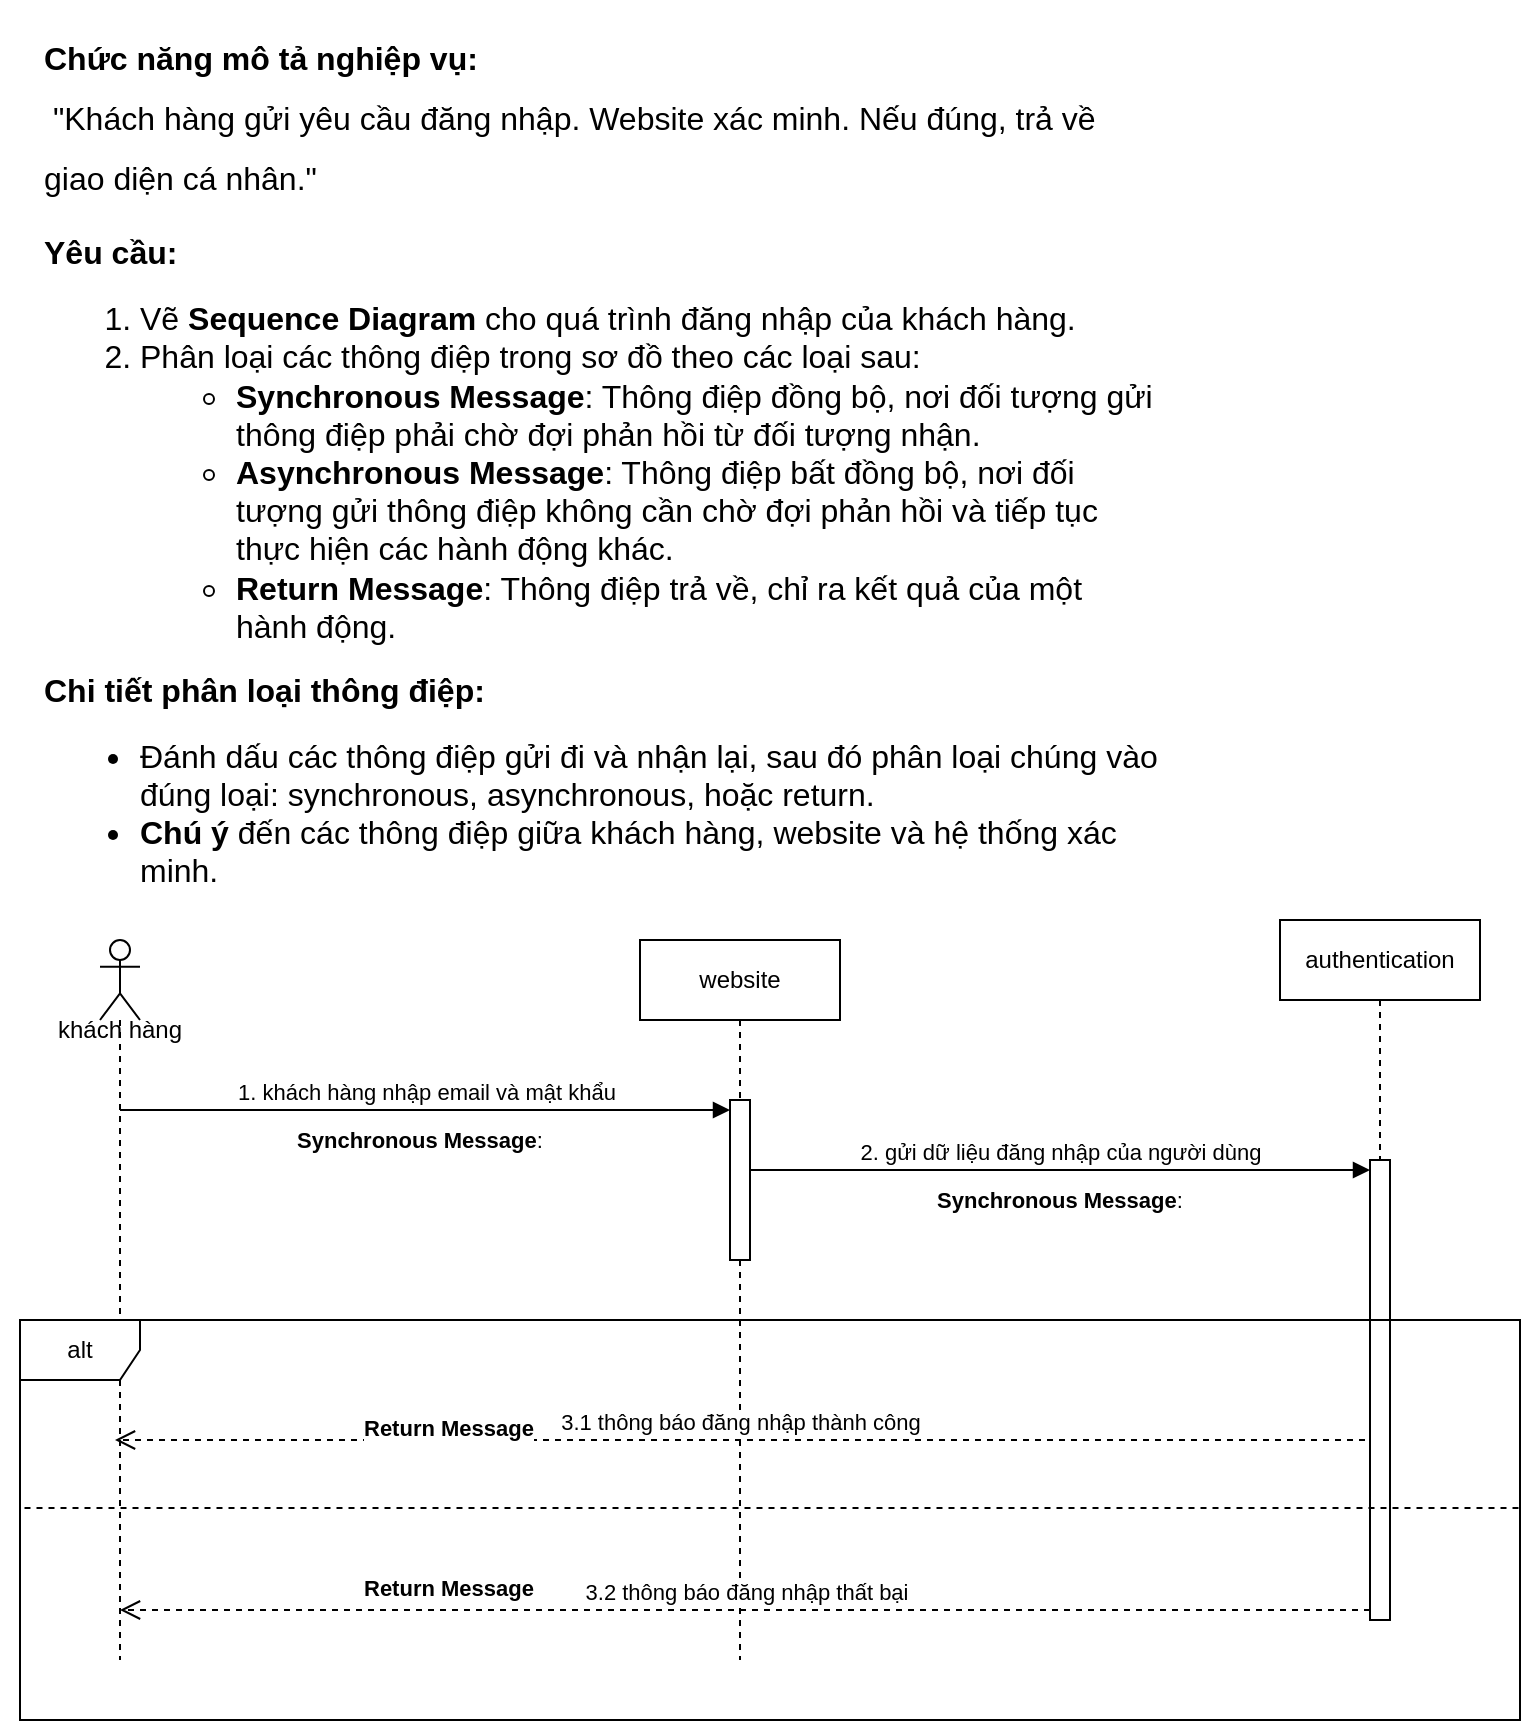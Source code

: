 <mxfile version="28.2.8">
  <diagram name="Page-1" id="iRUFGKuxpseCHY59jAt8">
    <mxGraphModel dx="1616" dy="1305" grid="1" gridSize="10" guides="1" tooltips="1" connect="1" arrows="1" fold="1" page="0" pageScale="1" pageWidth="850" pageHeight="1100" math="0" shadow="0">
      <root>
        <mxCell id="0" />
        <mxCell id="1" parent="0" />
        <mxCell id="ph3b_r3kZmQ6eec2h-Ne-1" value="&lt;p dir=&quot;ltr&quot; style=&quot;box-sizing: border-box; margin: 6pt 0px; padding: 0px; color: rgb(0, 0, 0); font-family: SFProDisplay; font-size: 16px; font-style: normal; font-variant-ligatures: normal; font-variant-caps: normal; font-weight: 400; letter-spacing: normal; orphans: 2; text-align: start; text-indent: 0px; text-transform: none; widows: 2; word-spacing: 0px; -webkit-text-stroke-width: 0px; white-space: normal; background-color: rgb(255, 255, 255); text-decoration-thickness: initial; text-decoration-style: initial; text-decoration-color: initial; line-height: 1.8;&quot;&gt;&lt;span style=&quot;box-sizing: border-box; margin: 0px; padding: 0px; background-color: transparent; color: rgb(0, 0, 0); font-family: Arial, sans-serif; font-size: 12pt;&quot;&gt;&lt;span style=&quot;box-sizing: border-box; margin: 0px; padding: 0px; font-style: normal; font-variant: normal; text-decoration: none; vertical-align: baseline; white-space: pre-wrap;&quot;&gt;&lt;strong style=&quot;box-sizing: border-box; margin: 0px; padding: 0px; font-weight: bolder;&quot;&gt;Chức năng mô tả nghiệp vụ:&lt;/strong&gt;&lt;/span&gt;&lt;/span&gt;&lt;br style=&quot;box-sizing: border-box; margin: 0px; padding: 0px;&quot;&gt;&lt;span style=&quot;box-sizing: border-box; margin: 0px; padding: 0px; background-color: transparent; color: rgb(0, 0, 0); font-family: Arial, sans-serif; font-size: 12pt;&quot;&gt;&lt;span style=&quot;box-sizing: border-box; margin: 0px; padding: 0px; font-style: normal; font-variant: normal; font-weight: 400; text-decoration: none; vertical-align: baseline; white-space: pre-wrap;&quot;&gt; &quot;Khách hàng gửi yêu cầu đăng nhập. Website xác minh. Nếu đúng, trả về giao diện cá nhân.&quot;&lt;/span&gt;&lt;/span&gt;&lt;/p&gt;&lt;p dir=&quot;ltr&quot; style=&quot;box-sizing: border-box; margin: 6pt 0px; padding: 0px; color: rgb(0, 0, 0); font-family: SFProDisplay; font-size: 16px; font-style: normal; font-variant-ligatures: normal; font-variant-caps: normal; font-weight: 400; letter-spacing: normal; orphans: 2; text-align: start; text-indent: 0px; text-transform: none; widows: 2; word-spacing: 0px; -webkit-text-stroke-width: 0px; white-space: normal; background-color: rgb(255, 255, 255); text-decoration-thickness: initial; text-decoration-style: initial; text-decoration-color: initial; line-height: 1.8;&quot;&gt;&lt;span style=&quot;box-sizing: border-box; margin: 0px; padding: 0px; background-color: transparent; color: rgb(0, 0, 0); font-family: Arial, sans-serif; font-size: 12pt;&quot;&gt;&lt;span style=&quot;box-sizing: border-box; margin: 0px; padding: 0px; font-style: normal; font-variant: normal; text-decoration: none; vertical-align: baseline; white-space: pre-wrap;&quot;&gt;&lt;strong style=&quot;box-sizing: border-box; margin: 0px; padding: 0px; font-weight: bolder;&quot;&gt;Yêu cầu:&lt;/strong&gt;&lt;/span&gt;&lt;/span&gt;&lt;/p&gt;&lt;ol style=&quot;box-sizing: border-box; margin: 0px; padding: 0px 0px 0px 2rem; color: rgb(33, 37, 41); font-family: SFProDisplay; font-size: 16px; font-style: normal; font-variant-ligatures: normal; font-variant-caps: normal; font-weight: 400; letter-spacing: normal; orphans: 2; text-align: start; text-indent: 0px; text-transform: none; widows: 2; word-spacing: 0px; -webkit-text-stroke-width: 0px; white-space: normal; background-color: rgb(255, 255, 255); text-decoration-thickness: initial; text-decoration-style: initial; text-decoration-color: initial; padding-inline-start: 48px;&quot;&gt;&lt;li dir=&quot;ltr&quot; aria-level=&quot;1&quot; style=&quot;box-sizing: border-box; margin: 0px; padding: 0px; background-color: transparent; color: rgb(0, 0, 0); font-family: Arial, sans-serif; font-size: 12pt; font-style: normal; font-variant: normal; font-weight: 400; list-style-type: decimal; text-decoration: none; vertical-align: baseline; white-space: pre;&quot;&gt;&lt;span style=&quot;box-sizing: border-box; margin: 0px; padding: 0px; background-color: transparent; color: rgb(0, 0, 0); font-family: Arial, sans-serif; font-size: 12pt;&quot;&gt;&lt;span style=&quot;box-sizing: border-box; margin: 0px; padding: 0px; font-style: normal; font-variant: normal; font-weight: 400; text-decoration: none; vertical-align: baseline; white-space: pre-wrap;&quot;&gt;Vẽ&amp;nbsp;&lt;/span&gt;&lt;span style=&quot;box-sizing: border-box; margin: 0px; padding: 0px; font-style: normal; font-variant: normal; text-decoration: none; vertical-align: baseline; white-space: pre-wrap;&quot;&gt;&lt;strong style=&quot;box-sizing: border-box; margin: 0px; padding: 0px; font-weight: bolder;&quot;&gt;Sequence Diagram&lt;/strong&gt;&lt;/span&gt;&lt;span style=&quot;box-sizing: border-box; margin: 0px; padding: 0px; font-style: normal; font-variant: normal; font-weight: 400; text-decoration: none; vertical-align: baseline; white-space: pre-wrap;&quot;&gt; cho quá trình đăng nhập của khách hàng.&lt;/span&gt;&lt;/span&gt;&lt;/li&gt;&lt;li dir=&quot;ltr&quot; aria-level=&quot;1&quot; style=&quot;box-sizing: border-box; margin: 0px; padding: 0px; background-color: transparent; color: rgb(0, 0, 0); font-family: Arial, sans-serif; font-size: 12pt; font-style: normal; font-variant: normal; font-weight: 400; list-style-type: decimal; text-decoration: none; vertical-align: baseline; white-space: pre;&quot;&gt;&lt;span style=&quot;box-sizing: border-box; margin: 0px; padding: 0px; background-color: transparent; color: rgb(0, 0, 0); font-family: Arial, sans-serif; font-size: 12pt;&quot;&gt;&lt;span style=&quot;box-sizing: border-box; margin: 0px; padding: 0px; font-style: normal; font-variant: normal; font-weight: 400; text-decoration: none; vertical-align: baseline; white-space: pre-wrap;&quot;&gt;Phân loại các thông điệp trong sơ đồ theo các loại sau:&lt;/span&gt;&lt;/span&gt;&lt;ul style=&quot;box-sizing: border-box; margin: 0px; padding: 0px 0px 0px 2rem; list-style: circle; padding-inline-start: 48px;&quot;&gt;&lt;li dir=&quot;ltr&quot; aria-level=&quot;2&quot; style=&quot;box-sizing: border-box; margin: 0px; padding: 0px; background-color: transparent; color: rgb(0, 0, 0); font-family: Arial, sans-serif; font-size: 12pt; font-style: normal; font-variant: normal; font-weight: 400; list-style-type: circle; text-decoration: none; vertical-align: baseline; white-space: pre;&quot;&gt;&lt;span style=&quot;box-sizing: border-box; margin: 0px; padding: 0px; background-color: transparent; color: rgb(0, 0, 0); font-family: Arial, sans-serif; font-size: 12pt;&quot;&gt;&lt;span style=&quot;box-sizing: border-box; margin: 0px; padding: 0px; font-style: normal; font-variant: normal; text-decoration: none; vertical-align: baseline; white-space: pre-wrap;&quot;&gt;&lt;strong style=&quot;box-sizing: border-box; margin: 0px; padding: 0px; font-weight: bolder;&quot;&gt;Synchronous Message&lt;/strong&gt;&lt;/span&gt;&lt;span style=&quot;box-sizing: border-box; margin: 0px; padding: 0px; font-style: normal; font-variant: normal; font-weight: 400; text-decoration: none; vertical-align: baseline; white-space: pre-wrap;&quot;&gt;: Thông điệp đồng bộ, nơi đối tượng gửi thông điệp phải chờ đợi phản hồi từ đối tượng nhận.&lt;/span&gt;&lt;/span&gt;&lt;/li&gt;&lt;li dir=&quot;ltr&quot; aria-level=&quot;2&quot; style=&quot;box-sizing: border-box; margin: 0px; padding: 0px; background-color: transparent; color: rgb(0, 0, 0); font-family: Arial, sans-serif; font-size: 12pt; font-style: normal; font-variant: normal; font-weight: 400; list-style-type: circle; text-decoration: none; vertical-align: baseline; white-space: pre;&quot;&gt;&lt;span style=&quot;box-sizing: border-box; margin: 0px; padding: 0px; background-color: transparent; color: rgb(0, 0, 0); font-family: Arial, sans-serif; font-size: 12pt;&quot;&gt;&lt;span style=&quot;box-sizing: border-box; margin: 0px; padding: 0px; font-style: normal; font-variant: normal; text-decoration: none; vertical-align: baseline; white-space: pre-wrap;&quot;&gt;&lt;strong style=&quot;box-sizing: border-box; margin: 0px; padding: 0px; font-weight: bolder;&quot;&gt;Asynchronous Message&lt;/strong&gt;&lt;/span&gt;&lt;span style=&quot;box-sizing: border-box; margin: 0px; padding: 0px; font-style: normal; font-variant: normal; font-weight: 400; text-decoration: none; vertical-align: baseline; white-space: pre-wrap;&quot;&gt;: Thông điệp bất đồng bộ, nơi đối tượng gửi thông điệp không cần chờ đợi phản hồi và tiếp tục thực hiện các hành động khác.&lt;/span&gt;&lt;/span&gt;&lt;/li&gt;&lt;li dir=&quot;ltr&quot; aria-level=&quot;2&quot; style=&quot;box-sizing: border-box; margin: 0px; padding: 0px; background-color: transparent; color: rgb(0, 0, 0); font-family: Arial, sans-serif; font-size: 12pt; font-style: normal; font-variant: normal; font-weight: 400; list-style-type: circle; text-decoration: none; vertical-align: baseline; white-space: pre;&quot;&gt;&lt;span style=&quot;box-sizing: border-box; margin: 0px; padding: 0px; background-color: transparent; color: rgb(0, 0, 0); font-family: Arial, sans-serif; font-size: 12pt;&quot;&gt;&lt;span style=&quot;box-sizing: border-box; margin: 0px; padding: 0px; font-style: normal; font-variant: normal; text-decoration: none; vertical-align: baseline; white-space: pre-wrap;&quot;&gt;&lt;strong style=&quot;box-sizing: border-box; margin: 0px; padding: 0px; font-weight: bolder;&quot;&gt;Return Message&lt;/strong&gt;&lt;/span&gt;&lt;span style=&quot;box-sizing: border-box; margin: 0px; padding: 0px; font-style: normal; font-variant: normal; font-weight: 400; text-decoration: none; vertical-align: baseline; white-space: pre-wrap;&quot;&gt;: Thông điệp trả về, chỉ ra kết quả của một hành động.&lt;/span&gt;&lt;/span&gt;&lt;/li&gt;&lt;/ul&gt;&lt;/li&gt;&lt;/ol&gt;&lt;p dir=&quot;ltr&quot; style=&quot;box-sizing: border-box; margin: 6pt 0px; padding: 0px; color: rgb(0, 0, 0); font-family: SFProDisplay; font-size: 16px; font-style: normal; font-variant-ligatures: normal; font-variant-caps: normal; font-weight: 400; letter-spacing: normal; orphans: 2; text-align: start; text-indent: 0px; text-transform: none; widows: 2; word-spacing: 0px; -webkit-text-stroke-width: 0px; white-space: normal; background-color: rgb(255, 255, 255); text-decoration-thickness: initial; text-decoration-style: initial; text-decoration-color: initial; line-height: 1.8;&quot;&gt;&lt;span style=&quot;box-sizing: border-box; margin: 0px; padding: 0px; background-color: transparent; color: rgb(0, 0, 0); font-family: Arial, sans-serif; font-size: 12pt;&quot;&gt;&lt;span style=&quot;box-sizing: border-box; margin: 0px; padding: 0px; font-style: normal; font-variant: normal; text-decoration: none; vertical-align: baseline; white-space: pre-wrap;&quot;&gt;&lt;strong style=&quot;box-sizing: border-box; margin: 0px; padding: 0px; font-weight: bolder;&quot;&gt;Chi tiết phân loại thông điệp:&lt;/strong&gt;&lt;/span&gt;&lt;/span&gt;&lt;/p&gt;&lt;ul style=&quot;box-sizing: border-box; margin: 0px; padding: 0px 0px 0px 2rem; list-style: circle; color: rgb(33, 37, 41); font-family: SFProDisplay; font-size: 16px; font-style: normal; font-variant-ligatures: normal; font-variant-caps: normal; font-weight: 400; letter-spacing: normal; orphans: 2; text-align: start; text-indent: 0px; text-transform: none; widows: 2; word-spacing: 0px; -webkit-text-stroke-width: 0px; white-space: normal; background-color: rgb(255, 255, 255); text-decoration-thickness: initial; text-decoration-style: initial; text-decoration-color: initial; padding-inline-start: 48px;&quot;&gt;&lt;li dir=&quot;ltr&quot; aria-level=&quot;1&quot; style=&quot;box-sizing: border-box; margin: 0px; padding: 0px; background-color: transparent; color: rgb(0, 0, 0); font-family: Arial, sans-serif; font-size: 12pt; font-style: normal; font-variant: normal; font-weight: 400; list-style-type: disc; text-decoration: none; vertical-align: baseline; white-space: pre;&quot;&gt;&lt;span style=&quot;box-sizing: border-box; margin: 0px; padding: 0px; background-color: transparent; color: rgb(0, 0, 0); font-family: Arial, sans-serif; font-size: 12pt;&quot;&gt;&lt;span style=&quot;box-sizing: border-box; margin: 0px; padding: 0px; font-style: normal; font-variant: normal; font-weight: 400; text-decoration: none; vertical-align: baseline; white-space: pre-wrap;&quot;&gt;Đánh dấu các thông điệp gửi đi và nhận lại, sau đó phân loại chúng vào đúng loại: synchronous, asynchronous, hoặc return.&lt;/span&gt;&lt;/span&gt;&lt;/li&gt;&lt;li dir=&quot;ltr&quot; aria-level=&quot;1&quot; style=&quot;box-sizing: border-box; margin: 0px; padding: 0px; background-color: transparent; color: rgb(0, 0, 0); font-family: Arial, sans-serif; font-size: 12pt; font-style: normal; font-variant: normal; font-weight: 400; list-style-type: disc; text-decoration: none; vertical-align: baseline; white-space: pre;&quot;&gt;&lt;span style=&quot;box-sizing: border-box; margin: 0px; padding: 0px; background-color: transparent; color: rgb(0, 0, 0); font-family: Arial, sans-serif; font-size: 12pt;&quot;&gt;&lt;span style=&quot;box-sizing: border-box; margin: 0px; padding: 0px; font-style: normal; font-variant: normal; text-decoration: none; vertical-align: baseline; white-space: pre-wrap;&quot;&gt;&lt;strong style=&quot;box-sizing: border-box; margin: 0px; padding: 0px; font-weight: bolder;&quot;&gt;Chú ý&lt;/strong&gt;&lt;/span&gt;&lt;span style=&quot;box-sizing: border-box; margin: 0px; padding: 0px; font-style: normal; font-variant: normal; font-weight: 400; text-decoration: none; vertical-align: baseline; white-space: pre-wrap;&quot;&gt; đến các thông điệp giữa khách hàng, website và hệ thống xác minh.&lt;/span&gt;&lt;/span&gt;&lt;/li&gt;&lt;/ul&gt;" style="text;whiteSpace=wrap;html=1;" parent="1" vertex="1">
          <mxGeometry x="-20" y="-10" width="560" height="440" as="geometry" />
        </mxCell>
        <mxCell id="ph3b_r3kZmQ6eec2h-Ne-3" value="website" style="shape=umlLifeline;perimeter=lifelinePerimeter;whiteSpace=wrap;html=1;container=1;dropTarget=0;collapsible=0;recursiveResize=0;outlineConnect=0;portConstraint=eastwest;newEdgeStyle={&quot;curved&quot;:0,&quot;rounded&quot;:0};" parent="1" vertex="1">
          <mxGeometry x="280" y="460" width="100" height="360" as="geometry" />
        </mxCell>
        <mxCell id="ph3b_r3kZmQ6eec2h-Ne-9" value="" style="html=1;points=[[0,0,0,0,5],[0,1,0,0,-5],[1,0,0,0,5],[1,1,0,0,-5]];perimeter=orthogonalPerimeter;outlineConnect=0;targetShapes=umlLifeline;portConstraint=eastwest;newEdgeStyle={&quot;curved&quot;:0,&quot;rounded&quot;:0};" parent="ph3b_r3kZmQ6eec2h-Ne-3" vertex="1">
          <mxGeometry x="45" y="80" width="10" height="80" as="geometry" />
        </mxCell>
        <mxCell id="ph3b_r3kZmQ6eec2h-Ne-4" value="authentication" style="shape=umlLifeline;perimeter=lifelinePerimeter;whiteSpace=wrap;html=1;container=1;dropTarget=0;collapsible=0;recursiveResize=0;outlineConnect=0;portConstraint=eastwest;newEdgeStyle={&quot;curved&quot;:0,&quot;rounded&quot;:0};" parent="1" vertex="1">
          <mxGeometry x="600" y="450" width="100" height="350" as="geometry" />
        </mxCell>
        <mxCell id="ph3b_r3kZmQ6eec2h-Ne-12" value="" style="html=1;points=[[0,0,0,0,5],[0,1,0,0,-5],[1,0,0,0,5],[1,1,0,0,-5]];perimeter=orthogonalPerimeter;outlineConnect=0;targetShapes=umlLifeline;portConstraint=eastwest;newEdgeStyle={&quot;curved&quot;:0,&quot;rounded&quot;:0};" parent="ph3b_r3kZmQ6eec2h-Ne-4" vertex="1">
          <mxGeometry x="45" y="120" width="10" height="230" as="geometry" />
        </mxCell>
        <mxCell id="ph3b_r3kZmQ6eec2h-Ne-7" value="" style="shape=umlLifeline;perimeter=lifelinePerimeter;whiteSpace=wrap;html=1;container=1;dropTarget=0;collapsible=0;recursiveResize=0;outlineConnect=0;portConstraint=eastwest;newEdgeStyle={&quot;curved&quot;:0,&quot;rounded&quot;:0};participant=umlActor;" parent="1" vertex="1">
          <mxGeometry x="10" y="460" width="20" height="360" as="geometry" />
        </mxCell>
        <mxCell id="ph3b_r3kZmQ6eec2h-Ne-8" value="khách hàng" style="text;html=1;whiteSpace=wrap;strokeColor=none;fillColor=none;align=center;verticalAlign=middle;rounded=0;" parent="1" vertex="1">
          <mxGeometry x="-40" y="490" width="120" height="30" as="geometry" />
        </mxCell>
        <mxCell id="ph3b_r3kZmQ6eec2h-Ne-10" value="1. khách hàng nhập email và mật khẩu" style="html=1;verticalAlign=bottom;endArrow=block;curved=0;rounded=0;entryX=0;entryY=0;entryDx=0;entryDy=5;" parent="1" source="ph3b_r3kZmQ6eec2h-Ne-7" target="ph3b_r3kZmQ6eec2h-Ne-9" edge="1">
          <mxGeometry relative="1" as="geometry">
            <mxPoint x="135" y="565" as="sourcePoint" />
          </mxGeometry>
        </mxCell>
        <mxCell id="ph3b_r3kZmQ6eec2h-Ne-13" value="2. gửi dữ liệu đăng nhập của người dùng" style="html=1;verticalAlign=bottom;endArrow=block;curved=0;rounded=0;entryX=0;entryY=0;entryDx=0;entryDy=5;" parent="1" source="ph3b_r3kZmQ6eec2h-Ne-9" target="ph3b_r3kZmQ6eec2h-Ne-12" edge="1">
          <mxGeometry relative="1" as="geometry">
            <mxPoint x="400" y="600" as="sourcePoint" />
          </mxGeometry>
        </mxCell>
        <mxCell id="ph3b_r3kZmQ6eec2h-Ne-15" value="alt" style="shape=umlFrame;whiteSpace=wrap;html=1;pointerEvents=0;" parent="1" vertex="1">
          <mxGeometry x="-30" y="650" width="750" height="200" as="geometry" />
        </mxCell>
        <mxCell id="ph3b_r3kZmQ6eec2h-Ne-14" value="3.2 thông báo đăng nhập thất bại" style="html=1;verticalAlign=bottom;endArrow=open;dashed=1;endSize=8;curved=0;rounded=0;exitX=0;exitY=1;exitDx=0;exitDy=-5;" parent="1" source="ph3b_r3kZmQ6eec2h-Ne-12" target="ph3b_r3kZmQ6eec2h-Ne-7" edge="1">
          <mxGeometry relative="1" as="geometry">
            <mxPoint x="550" y="745" as="targetPoint" />
          </mxGeometry>
        </mxCell>
        <mxCell id="ph3b_r3kZmQ6eec2h-Ne-16" value="3.1 thông báo đăng nhập thành công" style="html=1;verticalAlign=bottom;endArrow=open;dashed=1;endSize=8;curved=0;rounded=0;exitX=0;exitY=1;exitDx=0;exitDy=-5;" parent="1" edge="1">
          <mxGeometry relative="1" as="geometry">
            <mxPoint x="17.5" y="710" as="targetPoint" />
            <mxPoint x="642.5" y="710" as="sourcePoint" />
          </mxGeometry>
        </mxCell>
        <mxCell id="ph3b_r3kZmQ6eec2h-Ne-17" value="" style="endArrow=none;dashed=1;html=1;rounded=0;exitX=0.999;exitY=0.47;exitDx=0;exitDy=0;exitPerimeter=0;entryX=-0.001;entryY=0.47;entryDx=0;entryDy=0;entryPerimeter=0;" parent="1" source="ph3b_r3kZmQ6eec2h-Ne-15" target="ph3b_r3kZmQ6eec2h-Ne-15" edge="1">
          <mxGeometry width="50" height="50" relative="1" as="geometry">
            <mxPoint x="300" y="660" as="sourcePoint" />
            <mxPoint x="350" y="610" as="targetPoint" />
          </mxGeometry>
        </mxCell>
        <mxCell id="F-53Oh8A9eYHER_PjNe_-1" value="&lt;font style=&quot;font-size: 11px;&quot;&gt;&lt;span style=&quot;font-family: Arial, sans-serif; font-variant-numeric: normal; font-variant-east-asian: normal; font-variant-alternates: normal; font-variant-position: normal; font-variant-emoji: normal; text-align: left; white-space-collapse: preserve; background-color: rgb(255, 255, 255); box-sizing: border-box; margin: 0px; padding: 0px; vertical-align: baseline;&quot;&gt;&lt;span style=&quot;box-sizing: border-box; margin: 0px; padding: 0px; font-weight: bolder;&quot;&gt;Synchronous Message&lt;/span&gt;&lt;/span&gt;&lt;span style=&quot;font-family: Arial, sans-serif; font-variant-numeric: normal; font-variant-east-asian: normal; font-variant-alternates: normal; font-variant-position: normal; font-variant-emoji: normal; text-align: left; white-space-collapse: preserve; background-color: rgb(255, 255, 255); box-sizing: border-box; margin: 0px; padding: 0px; vertical-align: baseline;&quot;&gt;:&lt;/span&gt;&lt;/font&gt;" style="text;html=1;whiteSpace=wrap;strokeColor=none;fillColor=none;align=center;verticalAlign=middle;rounded=0;" vertex="1" parent="1">
          <mxGeometry x="420" y="570" width="140" height="40" as="geometry" />
        </mxCell>
        <mxCell id="F-53Oh8A9eYHER_PjNe_-2" value="&lt;font style=&quot;font-size: 11px;&quot;&gt;&lt;span style=&quot;font-family: Arial, sans-serif; font-variant-numeric: normal; font-variant-east-asian: normal; font-variant-alternates: normal; font-variant-position: normal; font-variant-emoji: normal; text-align: left; white-space-collapse: preserve; background-color: rgb(255, 255, 255); box-sizing: border-box; margin: 0px; padding: 0px; vertical-align: baseline;&quot;&gt;&lt;span style=&quot;box-sizing: border-box; margin: 0px; padding: 0px; font-weight: bolder;&quot;&gt;Synchronous Message&lt;/span&gt;&lt;/span&gt;&lt;span style=&quot;font-family: Arial, sans-serif; font-variant-numeric: normal; font-variant-east-asian: normal; font-variant-alternates: normal; font-variant-position: normal; font-variant-emoji: normal; text-align: left; white-space-collapse: preserve; background-color: rgb(255, 255, 255); box-sizing: border-box; margin: 0px; padding: 0px; vertical-align: baseline;&quot;&gt;:&lt;/span&gt;&lt;/font&gt;" style="text;html=1;whiteSpace=wrap;strokeColor=none;fillColor=none;align=center;verticalAlign=middle;rounded=0;" vertex="1" parent="1">
          <mxGeometry x="100" y="540" width="140" height="40" as="geometry" />
        </mxCell>
        <mxCell id="F-53Oh8A9eYHER_PjNe_-3" value="&lt;strong style=&quot;forced-color-adjust: none; color: rgb(0, 0, 0); font-family: Arial, sans-serif; font-style: normal; font-variant-ligatures: normal; font-variant-caps: normal; letter-spacing: normal; orphans: 2; text-align: left; text-indent: 0px; text-transform: none; widows: 2; word-spacing: 0px; -webkit-text-stroke-width: 0px; white-space: pre-wrap; background-color: rgb(255, 255, 255); text-decoration-thickness: initial; text-decoration-style: initial; text-decoration-color: initial; box-sizing: border-box; margin: 0px; padding: 0px; font-weight: bolder;&quot;&gt;&lt;font style=&quot;font-size: 11px;&quot;&gt;Return Message&lt;/font&gt;&lt;/strong&gt;" style="text;whiteSpace=wrap;html=1;" vertex="1" parent="1">
          <mxGeometry x="140" y="690" width="160" height="40" as="geometry" />
        </mxCell>
        <mxCell id="F-53Oh8A9eYHER_PjNe_-4" value="&lt;strong style=&quot;forced-color-adjust: none; color: rgb(0, 0, 0); font-family: Arial, sans-serif; font-style: normal; font-variant-ligatures: normal; font-variant-caps: normal; letter-spacing: normal; orphans: 2; text-align: left; text-indent: 0px; text-transform: none; widows: 2; word-spacing: 0px; -webkit-text-stroke-width: 0px; white-space: pre-wrap; background-color: rgb(255, 255, 255); text-decoration-thickness: initial; text-decoration-style: initial; text-decoration-color: initial; box-sizing: border-box; margin: 0px; padding: 0px; font-weight: bolder;&quot;&gt;&lt;font style=&quot;font-size: 11px;&quot;&gt;Return Message&lt;/font&gt;&lt;/strong&gt;" style="text;whiteSpace=wrap;html=1;" vertex="1" parent="1">
          <mxGeometry x="140" y="770" width="160" height="40" as="geometry" />
        </mxCell>
      </root>
    </mxGraphModel>
  </diagram>
</mxfile>

